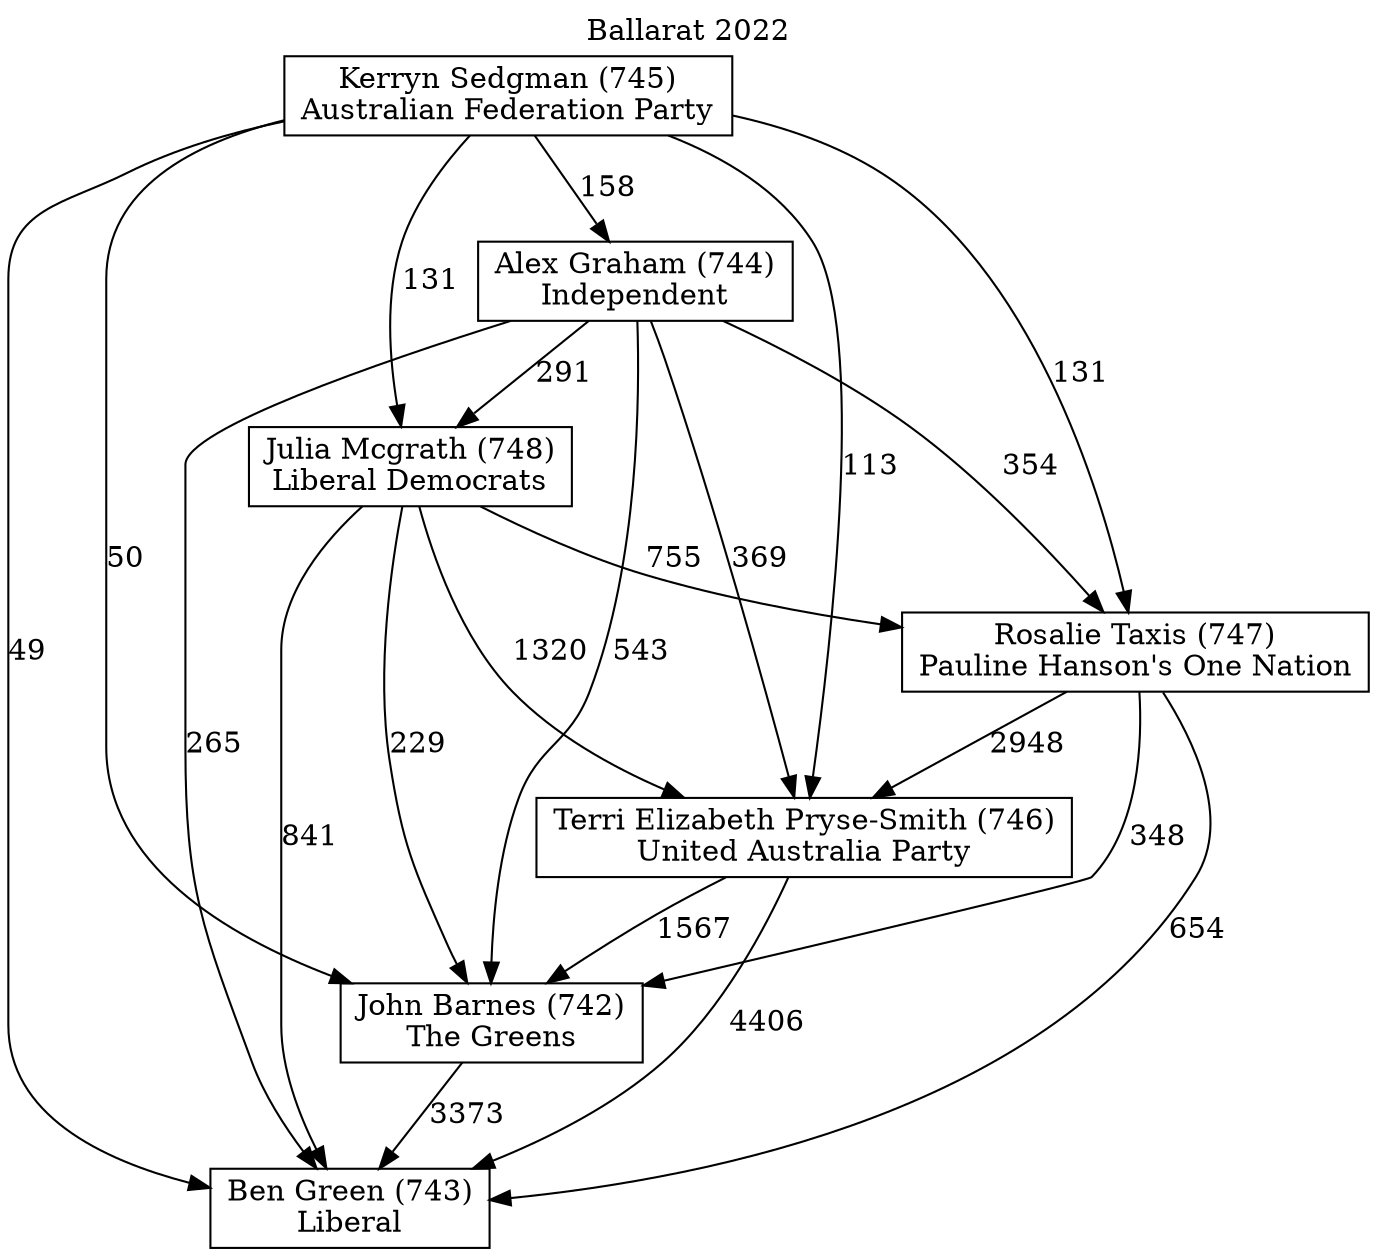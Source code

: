 // House preference flow
digraph "Ben Green (743)_Ballarat_2022" {
	graph [label="Ballarat 2022" labelloc=t mclimit=10]
	node [shape=box]
	"Ben Green (743)" [label="Ben Green (743)
Liberal"]
	"John Barnes (742)" [label="John Barnes (742)
The Greens"]
	"Terri Elizabeth Pryse-Smith (746)" [label="Terri Elizabeth Pryse-Smith (746)
United Australia Party"]
	"Rosalie Taxis (747)" [label="Rosalie Taxis (747)
Pauline Hanson's One Nation"]
	"Julia Mcgrath (748)" [label="Julia Mcgrath (748)
Liberal Democrats"]
	"Alex Graham (744)" [label="Alex Graham (744)
Independent"]
	"Kerryn Sedgman (745)" [label="Kerryn Sedgman (745)
Australian Federation Party"]
	"John Barnes (742)" -> "Ben Green (743)" [label=3373]
	"Terri Elizabeth Pryse-Smith (746)" -> "John Barnes (742)" [label=1567]
	"Rosalie Taxis (747)" -> "Terri Elizabeth Pryse-Smith (746)" [label=2948]
	"Julia Mcgrath (748)" -> "Rosalie Taxis (747)" [label=755]
	"Alex Graham (744)" -> "Julia Mcgrath (748)" [label=291]
	"Kerryn Sedgman (745)" -> "Alex Graham (744)" [label=158]
	"Terri Elizabeth Pryse-Smith (746)" -> "Ben Green (743)" [label=4406]
	"Rosalie Taxis (747)" -> "Ben Green (743)" [label=654]
	"Julia Mcgrath (748)" -> "Ben Green (743)" [label=841]
	"Alex Graham (744)" -> "Ben Green (743)" [label=265]
	"Kerryn Sedgman (745)" -> "Ben Green (743)" [label=49]
	"Kerryn Sedgman (745)" -> "Julia Mcgrath (748)" [label=131]
	"Alex Graham (744)" -> "Rosalie Taxis (747)" [label=354]
	"Kerryn Sedgman (745)" -> "Rosalie Taxis (747)" [label=131]
	"Julia Mcgrath (748)" -> "Terri Elizabeth Pryse-Smith (746)" [label=1320]
	"Alex Graham (744)" -> "Terri Elizabeth Pryse-Smith (746)" [label=369]
	"Kerryn Sedgman (745)" -> "Terri Elizabeth Pryse-Smith (746)" [label=113]
	"Rosalie Taxis (747)" -> "John Barnes (742)" [label=348]
	"Julia Mcgrath (748)" -> "John Barnes (742)" [label=229]
	"Alex Graham (744)" -> "John Barnes (742)" [label=543]
	"Kerryn Sedgman (745)" -> "John Barnes (742)" [label=50]
}

